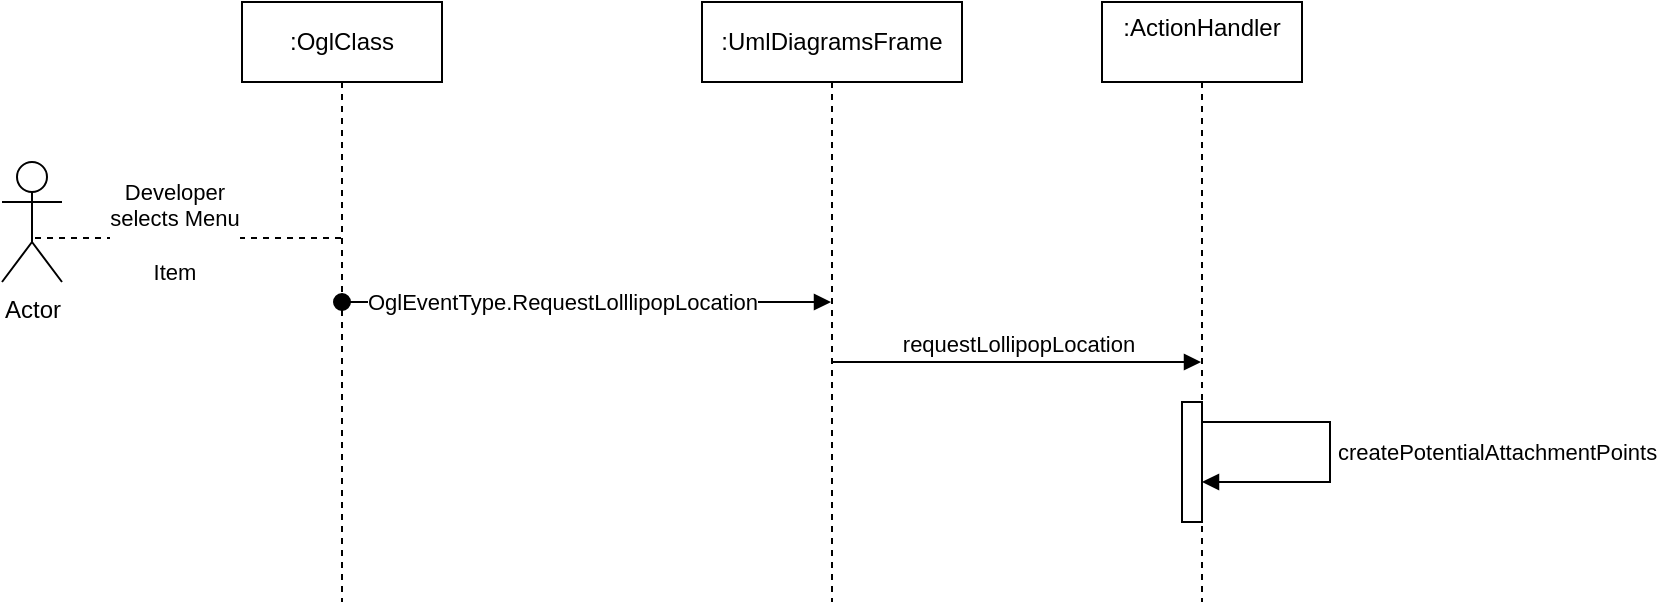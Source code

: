 <mxfile version="24.5.5" type="github">
  <diagram name="Page-1" id="XD0EcsFeF_NkYUPV7Ibi">
    <mxGraphModel dx="1222" dy="897" grid="1" gridSize="10" guides="1" tooltips="1" connect="1" arrows="1" fold="1" page="1" pageScale="1" pageWidth="1100" pageHeight="850" math="0" shadow="0">
      <root>
        <mxCell id="0" />
        <mxCell id="1" parent="0" />
        <mxCell id="mYTD7EPwBeybMUh3lvmu-1" value=":OglClass" style="shape=umlLifeline;perimeter=lifelinePerimeter;whiteSpace=wrap;html=1;container=1;dropTarget=0;collapsible=0;recursiveResize=0;outlineConnect=0;portConstraint=eastwest;newEdgeStyle={&quot;curved&quot;:0,&quot;rounded&quot;:0};" parent="1" vertex="1">
          <mxGeometry x="150" y="160" width="100" height="300" as="geometry" />
        </mxCell>
        <mxCell id="mYTD7EPwBeybMUh3lvmu-2" value="Actor" style="shape=umlActor;verticalLabelPosition=bottom;verticalAlign=top;html=1;" parent="1" vertex="1">
          <mxGeometry x="30" y="240" width="30" height="60" as="geometry" />
        </mxCell>
        <mxCell id="mYTD7EPwBeybMUh3lvmu-4" value="" style="endArrow=none;dashed=1;html=1;rounded=0;entryX=0.5;entryY=0.633;entryDx=0;entryDy=0;entryPerimeter=0;" parent="1" source="mYTD7EPwBeybMUh3lvmu-1" target="mYTD7EPwBeybMUh3lvmu-2" edge="1">
          <mxGeometry width="50" height="50" relative="1" as="geometry">
            <mxPoint x="230" y="670" as="sourcePoint" />
            <mxPoint x="110" y="430" as="targetPoint" />
          </mxGeometry>
        </mxCell>
        <mxCell id="mYTD7EPwBeybMUh3lvmu-5" value="Developer&lt;div&gt;selects Menu&lt;/div&gt;&lt;div&gt;&lt;br&gt;&lt;/div&gt;&lt;div&gt;Item&lt;/div&gt;" style="edgeLabel;html=1;align=center;verticalAlign=middle;resizable=0;points=[];" parent="mYTD7EPwBeybMUh3lvmu-4" vertex="1" connectable="0">
          <mxGeometry x="0.094" y="-3" relative="1" as="geometry">
            <mxPoint x="1" as="offset" />
          </mxGeometry>
        </mxCell>
        <mxCell id="mYTD7EPwBeybMUh3lvmu-6" value=":UmlDiagramsFrame" style="shape=umlLifeline;perimeter=lifelinePerimeter;whiteSpace=wrap;html=1;container=1;dropTarget=0;collapsible=0;recursiveResize=0;outlineConnect=0;portConstraint=eastwest;newEdgeStyle={&quot;curved&quot;:0,&quot;rounded&quot;:0};" parent="1" vertex="1">
          <mxGeometry x="380" y="160" width="130" height="300" as="geometry" />
        </mxCell>
        <mxCell id="mYTD7EPwBeybMUh3lvmu-7" value="" style="html=1;verticalAlign=bottom;startArrow=oval;startFill=1;endArrow=block;startSize=8;curved=0;rounded=0;" parent="1" source="mYTD7EPwBeybMUh3lvmu-1" target="mYTD7EPwBeybMUh3lvmu-6" edge="1">
          <mxGeometry x="0.028" y="10" width="60" relative="1" as="geometry">
            <mxPoint x="550" y="510" as="sourcePoint" />
            <mxPoint x="610" y="510" as="targetPoint" />
            <mxPoint x="1" as="offset" />
          </mxGeometry>
        </mxCell>
        <mxCell id="mYTD7EPwBeybMUh3lvmu-8" value="OglEventType.RequestLolllipopLocation" style="edgeLabel;html=1;align=center;verticalAlign=middle;resizable=0;points=[];" parent="mYTD7EPwBeybMUh3lvmu-7" vertex="1" connectable="0">
          <mxGeometry x="-0.102" y="-2" relative="1" as="geometry">
            <mxPoint y="-2" as="offset" />
          </mxGeometry>
        </mxCell>
        <mxCell id="sMr3wnsQJSx-Sj1ebMXR-1" value=":ActionHandler&lt;div&gt;&lt;br&gt;&lt;/div&gt;" style="shape=umlLifeline;perimeter=lifelinePerimeter;whiteSpace=wrap;html=1;container=1;dropTarget=0;collapsible=0;recursiveResize=0;outlineConnect=0;portConstraint=eastwest;newEdgeStyle={&quot;curved&quot;:0,&quot;rounded&quot;:0};" vertex="1" parent="1">
          <mxGeometry x="580" y="160" width="100" height="300" as="geometry" />
        </mxCell>
        <mxCell id="sMr3wnsQJSx-Sj1ebMXR-7" value="" style="html=1;points=[[0,0,0,0,5],[0,1,0,0,-5],[1,0,0,0,5],[1,1,0,0,-5]];perimeter=orthogonalPerimeter;outlineConnect=0;targetShapes=umlLifeline;portConstraint=eastwest;newEdgeStyle={&quot;curved&quot;:0,&quot;rounded&quot;:0};" vertex="1" parent="sMr3wnsQJSx-Sj1ebMXR-1">
          <mxGeometry x="40" y="200" width="10" height="60" as="geometry" />
        </mxCell>
        <mxCell id="sMr3wnsQJSx-Sj1ebMXR-2" value="requestLollipopLocation" style="html=1;verticalAlign=bottom;endArrow=block;curved=0;rounded=0;" edge="1" parent="1" source="mYTD7EPwBeybMUh3lvmu-6" target="sMr3wnsQJSx-Sj1ebMXR-1">
          <mxGeometry width="80" relative="1" as="geometry">
            <mxPoint x="450" y="470" as="sourcePoint" />
            <mxPoint x="440" y="550" as="targetPoint" />
            <Array as="points">
              <mxPoint x="550" y="340" />
            </Array>
          </mxGeometry>
        </mxCell>
        <mxCell id="sMr3wnsQJSx-Sj1ebMXR-8" value="createPotentialAttachmentPoints" style="html=1;align=left;spacingLeft=2;endArrow=block;rounded=0;edgeStyle=orthogonalEdgeStyle;curved=0;rounded=0;" edge="1" target="sMr3wnsQJSx-Sj1ebMXR-1" parent="1" source="sMr3wnsQJSx-Sj1ebMXR-1">
          <mxGeometry relative="1" as="geometry">
            <mxPoint x="694.5" y="330" as="sourcePoint" />
            <Array as="points">
              <mxPoint x="694" y="370" />
              <mxPoint x="694" y="400" />
            </Array>
          </mxGeometry>
        </mxCell>
      </root>
    </mxGraphModel>
  </diagram>
</mxfile>
